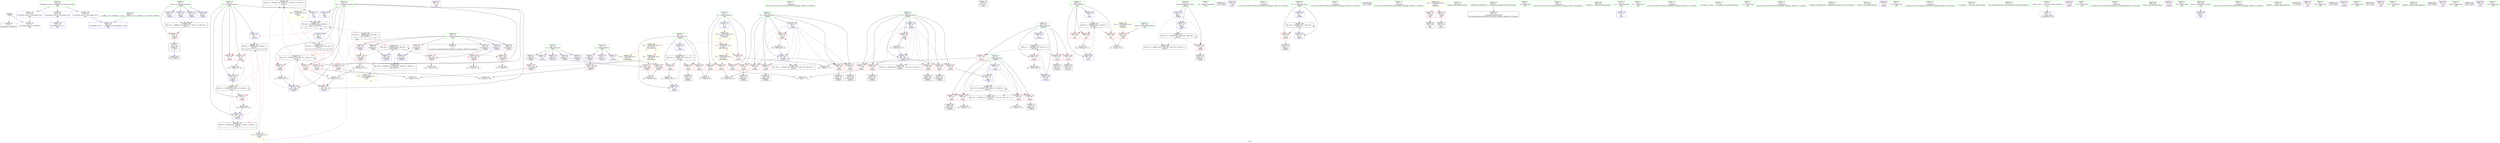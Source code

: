 digraph "SVFG" {
	label="SVFG";

	Node0x5625616c4520 [shape=record,color=grey,label="{NodeID: 0\nNullPtr}"];
	Node0x5625616c4520 -> Node0x5625616e9010[style=solid];
	Node0x5625616c4520 -> Node0x5625616ef870[style=solid];
	Node0x56256171ae30 [shape=record,color=black,label="{NodeID: 346\n277 = PHI(75, )\n}"];
	Node0x562561701320 [shape=record,color=black,label="{NodeID: 263\nMR_10V_6 = PHI(MR_10V_2, MR_10V_2, MR_10V_5, MR_10V_1, )\npts\{25 \}\n|{<s0>8}}"];
	Node0x562561701320:s0 -> Node0x56256170b630[style=dashed,color=blue];
	Node0x5625616f0810 [shape=record,color=blue,label="{NodeID: 180\n24\<--223\nsum\<--add54\n_Z4findv\n}"];
	Node0x5625616f0810 -> Node0x562561701320[style=dashed];
	Node0x5625616e8260 [shape=record,color=purple,label="{NodeID: 97\n307\<--41\n\<--.str.7\nmain\n}"];
	Node0x5625616e5900 [shape=record,color=green,label="{NodeID: 14\n47\<--1\n\<--dummyObj\nCan only get source location for instruction, argument, global var or function.}"];
	Node0x5625616e7e30 [shape=record,color=red,label="{NodeID: 111\n132\<--24\n\<--sum\n_Z4findv\n}"];
	Node0x5625616e7e30 -> Node0x5625616f57a0[style=solid];
	Node0x5625616e6700 [shape=record,color=green,label="{NodeID: 28\n19\<--21\nc\<--c_field_insensitive\nGlob }"];
	Node0x5625616e6700 -> Node0x5625616e91e0[style=solid];
	Node0x5625616e6700 -> Node0x5625616ea760[style=solid];
	Node0x5625616e6700 -> Node0x5625616ea830[style=solid];
	Node0x5625616e6700 -> Node0x5625616ea900[style=solid];
	Node0x5625616e6700 -> Node0x5625616ea9d0[style=solid];
	Node0x5625616e6700 -> Node0x5625616eaaa0[style=solid];
	Node0x5625616e6700 -> Node0x5625616eab70[style=solid];
	Node0x5625616eda70 [shape=record,color=red,label="{NodeID: 125\n139\<--84\n\<--i4\n_Z4findv\n}"];
	Node0x5625616eda70 -> Node0x5625616e9650[style=solid];
	Node0x5625616e7410 [shape=record,color=green,label="{NodeID: 42\n86\<--87\nj\<--j_field_insensitive\n_Z4findv\n}"];
	Node0x5625616e7410 -> Node0x5625616eddb0[style=solid];
	Node0x5625616e7410 -> Node0x5625616ede80[style=solid];
	Node0x5625616e7410 -> Node0x5625616edf50[style=solid];
	Node0x5625616e7410 -> Node0x5625616ee020[style=solid];
	Node0x5625616e7410 -> Node0x5625616f0400[style=solid];
	Node0x5625616e7410 -> Node0x5625616f05a0[style=solid];
	Node0x5625616ee5d0 [shape=record,color=red,label="{NodeID: 139\n102\<--101\n\<--arrayidx\n_Z4findv\n}"];
	Node0x5625616ee5d0 -> Node0x5625616f5320[style=solid];
	Node0x5625616e9110 [shape=record,color=black,label="{NodeID: 56\n291\<--9\nmain_ret\<--\nmain\n}"];
	Node0x5625616f4a20 [shape=record,color=grey,label="{NodeID: 236\n267 = Binary(266, 93, )\n}"];
	Node0x5625616f4a20 -> Node0x5625616f0c20[style=solid];
	Node0x5625616ef130 [shape=record,color=red,label="{NodeID: 153\n317\<--296\n\<--i\nmain\n}"];
	Node0x5625616e9cd0 [shape=record,color=black,label="{NodeID: 70\n226\<--225\nidxprom55\<--\n_Z4findv\n}"];
	Node0x5625616efd80 [shape=record,color=blue,label="{NodeID: 167\n82\<--91\nflag\<--\n_Z4findv\n}"];
	Node0x5625616efd80 -> Node0x5625616ed800[style=dashed];
	Node0x5625616efd80 -> Node0x5625616f0190[style=dashed];
	Node0x5625616efd80 -> Node0x562561701d20[style=dashed];
	Node0x5625616efd80 -> Node0x562561705820[style=dashed];
	Node0x5625616ea830 [shape=record,color=purple,label="{NodeID: 84\n141\<--19\narrayidx12\<--c\n_Z4findv\n}"];
	Node0x5625616ea830 -> Node0x5625616ee770[style=solid];
	Node0x5625616d50d0 [shape=record,color=green,label="{NodeID: 1\n7\<--1\n__dso_handle\<--dummyObj\nGlob }"];
	Node0x56256171af90 [shape=record,color=black,label="{NodeID: 347\n310 = PHI()\n}"];
	Node0x562561701820 [shape=record,color=black,label="{NodeID: 264\nMR_12V_5 = PHI(MR_12V_4, MR_12V_2, MR_12V_3, MR_12V_6, )\npts\{77 \}\n}"];
	Node0x562561701820 -> Node0x5625616ed3f0[style=dashed];
	Node0x5625616f08e0 [shape=record,color=blue,label="{NodeID: 181\n227\<--93\narrayidx56\<--\n_Z4findv\n}"];
	Node0x5625616f08e0 -> Node0x562561703930[style=dashed];
	Node0x5625616e8330 [shape=record,color=purple,label="{NodeID: 98\n318\<--44\n\<--.str.8\nmain\n}"];
	Node0x5625616e5a00 [shape=record,color=green,label="{NodeID: 15\n91\<--1\n\<--dummyObj\nCan only get source location for instruction, argument, global var or function.}"];
	Node0x562561706220 [shape=record,color=black,label="{NodeID: 278\nMR_14V_3 = PHI(MR_14V_5, MR_14V_2, )\npts\{79 \}\n}"];
	Node0x562561706220 -> Node0x5625616ed4c0[style=dashed];
	Node0x562561706220 -> Node0x5625616efb10[style=dashed];
	Node0x562561706220 -> Node0x562561706220[style=dashed];
	Node0x5625616e7f00 [shape=record,color=red,label="{NodeID: 112\n153\<--24\n\<--sum\n_Z4findv\n}"];
	Node0x5625616e7f00 -> Node0x5625616f42a0[style=solid];
	Node0x5625616e6800 [shape=record,color=green,label="{NodeID: 29\n22\<--23\ntt\<--tt_field_insensitive\nGlob }"];
	Node0x5625616e6800 -> Node0x5625616e7bc0[style=solid];
	Node0x5625616e6800 -> Node0x5625616e7c90[style=solid];
	Node0x5625616e6800 -> Node0x5625616e7d60[style=solid];
	Node0x5625616e6800 -> Node0x5625616ef470[style=solid];
	Node0x5625616e6800 -> Node0x5625616eff20[style=solid];
	Node0x5625616e6800 -> Node0x5625616f0740[style=solid];
	Node0x5625616e6800 -> Node0x5625616f0dc0[style=solid];
	Node0x5625616edb40 [shape=record,color=red,label="{NodeID: 126\n148\<--84\n\<--i4\n_Z4findv\n}"];
	Node0x5625616edb40 -> Node0x5625616e9720[style=solid];
	Node0x5625616e74e0 [shape=record,color=green,label="{NodeID: 43\n88\<--89\ni27\<--i27_field_insensitive\n_Z4findv\n}"];
	Node0x5625616e74e0 -> Node0x5625616ee0f0[style=solid];
	Node0x5625616e74e0 -> Node0x5625616ee1c0[style=solid];
	Node0x5625616e74e0 -> Node0x5625616ee290[style=solid];
	Node0x5625616e74e0 -> Node0x5625616ee360[style=solid];
	Node0x5625616e74e0 -> Node0x5625616ee430[style=solid];
	Node0x5625616e74e0 -> Node0x5625616ee500[style=solid];
	Node0x5625616e74e0 -> Node0x5625616f04d0[style=solid];
	Node0x5625616e74e0 -> Node0x5625616f0670[style=solid];
	Node0x5625616ee6a0 [shape=record,color=red,label="{NodeID: 140\n136\<--135\n\<--arrayidx9\n_Z4findv\n}"];
	Node0x5625616ee6a0 -> Node0x5625616f57a0[style=solid];
	Node0x5625616e91e0 [shape=record,color=black,label="{NodeID: 57\n20\<--19\n\<--c\nCan only get source location for instruction, argument, global var or function.}"];
	Node0x5625616f4ba0 [shape=record,color=grey,label="{NodeID: 237\n315 = cmp(313, 314, )\n}"];
	Node0x5625616ef200 [shape=record,color=red,label="{NodeID: 154\n322\<--296\n\<--i\nmain\n}"];
	Node0x5625616ef200 -> Node0x5625616f3e20[style=solid];
	Node0x5625616e9da0 [shape=record,color=black,label="{NodeID: 71\n75\<--235\n_Z4findv_ret\<--\n_Z4findv\n|{<s0>8}}"];
	Node0x5625616e9da0:s0 -> Node0x56256171ae30[style=solid,color=blue];
	Node0x5625616efe50 [shape=record,color=blue,label="{NodeID: 168\n84\<--93\ni4\<--\n_Z4findv\n}"];
	Node0x5625616efe50 -> Node0x5625616ed8d0[style=dashed];
	Node0x5625616efe50 -> Node0x5625616ed9a0[style=dashed];
	Node0x5625616efe50 -> Node0x5625616eda70[style=dashed];
	Node0x5625616efe50 -> Node0x5625616edb40[style=dashed];
	Node0x5625616efe50 -> Node0x5625616edc10[style=dashed];
	Node0x5625616efe50 -> Node0x5625616edce0[style=dashed];
	Node0x5625616efe50 -> Node0x5625616f0260[style=dashed];
	Node0x5625616efe50 -> Node0x562561702220[style=dashed];
	Node0x5625616ea900 [shape=record,color=purple,label="{NodeID: 85\n150\<--19\narrayidx17\<--c\n_Z4findv\n}"];
	Node0x5625616ea900 -> Node0x5625616ee840[style=solid];
	Node0x5625616e4a50 [shape=record,color=green,label="{NodeID: 2\n9\<--1\n\<--dummyObj\nCan only get source location for instruction, argument, global var or function.}"];
	Node0x56256171b060 [shape=record,color=black,label="{NodeID: 348\n319 = PHI()\n}"];
	Node0x562561701d20 [shape=record,color=black,label="{NodeID: 265\nMR_18V_6 = PHI(MR_18V_3, MR_18V_3, MR_18V_3, MR_18V_1, )\npts\{83 \}\n}"];
	Node0x5625616f09b0 [shape=record,color=blue,label="{NodeID: 182\n76\<--171\nretval\<--\n_Z4findv\n}"];
	Node0x5625616f09b0 -> Node0x562561701820[style=dashed];
	Node0x5625616e8400 [shape=record,color=purple,label="{NodeID: 99\n335\<--46\nllvm.global_ctors_0\<--llvm.global_ctors\nGlob }"];
	Node0x5625616e8400 -> Node0x5625616ef670[style=solid];
	Node0x5625616e5b00 [shape=record,color=green,label="{NodeID: 16\n93\<--1\n\<--dummyObj\nCan only get source location for instruction, argument, global var or function.}"];
	Node0x562561706720 [shape=record,color=black,label="{NodeID: 279\nMR_16V_3 = PHI(MR_16V_4, MR_16V_2, )\npts\{81 \}\n}"];
	Node0x562561706720 -> Node0x5625616ed590[style=dashed];
	Node0x562561706720 -> Node0x5625616ed660[style=dashed];
	Node0x562561706720 -> Node0x5625616ed730[style=dashed];
	Node0x562561706720 -> Node0x5625616efbe0[style=dashed];
	Node0x5625616e7fd0 [shape=record,color=red,label="{NodeID: 113\n181\<--24\n\<--sum\n_Z4findv\n}"];
	Node0x5625616e7fd0 -> Node0x5625616f5920[style=solid];
	Node0x5625616e6900 [shape=record,color=green,label="{NodeID: 30\n24\<--25\nsum\<--sum_field_insensitive\nGlob }"];
	Node0x5625616e6900 -> Node0x5625616e7e30[style=solid];
	Node0x5625616e6900 -> Node0x5625616e7f00[style=solid];
	Node0x5625616e6900 -> Node0x5625616e7fd0[style=solid];
	Node0x5625616e6900 -> Node0x5625616e80a0[style=solid];
	Node0x5625616e6900 -> Node0x5625616ef570[style=solid];
	Node0x5625616e6900 -> Node0x5625616efff0[style=solid];
	Node0x5625616e6900 -> Node0x5625616f0810[style=solid];
	Node0x5625616e6900 -> Node0x5625616f0cf0[style=solid];
	Node0x5625617081c0 [shape=record,color=yellow,style=double,label="{NodeID: 293\n36V_1 = ENCHI(MR_36V_0)\npts\{1 \}\nFun[main]}"];
	Node0x5625617081c0 -> Node0x5625616ed250[style=dashed];
	Node0x5625617081c0 -> Node0x5625616ed320[style=dashed];
	Node0x5625616edc10 [shape=record,color=red,label="{NodeID: 127\n156\<--84\n\<--i4\n_Z4findv\n}"];
	Node0x5625616edc10 -> Node0x5625616e97f0[style=solid];
	Node0x5625616e75b0 [shape=record,color=green,label="{NodeID: 44\n120\<--121\nprintf\<--printf_field_insensitive\n}"];
	Node0x5625616ee770 [shape=record,color=red,label="{NodeID: 141\n142\<--141\n\<--arrayidx12\n_Z4findv\n}"];
	Node0x5625616ee770 -> Node0x5625616f5620[style=solid];
	Node0x5625616e92e0 [shape=record,color=black,label="{NodeID: 58\n59\<--60\n\<--_ZNSt8ios_base4InitD1Ev\nCan only get source location for instruction, argument, global var or function.}"];
	Node0x5625616f4d20 [shape=record,color=grey,label="{NodeID: 238\n217 = cmp(216, 174, )\n}"];
	Node0x5625616ef2d0 [shape=record,color=blue,label="{NodeID: 155\n8\<--9\nn\<--\nGlob }"];
	Node0x5625616ef2d0 -> Node0x562561708570[style=dashed];
	Node0x5625616e9e70 [shape=record,color=black,label="{NodeID: 72\n256\<--255\nidx.ext\<--\n_Z5solvev\n}"];
	Node0x5625616eff20 [shape=record,color=blue,label="{NodeID: 169\n22\<--146\ntt\<--inc15\n_Z4findv\n}"];
	Node0x5625616eff20 -> Node0x562561704e20[style=dashed];
	Node0x5625616ea9d0 [shape=record,color=purple,label="{NodeID: 86\n158\<--19\narrayidx19\<--c\n_Z4findv\n}"];
	Node0x5625616ea9d0 -> Node0x5625616f00c0[style=solid];
	Node0x5625616e4ae0 [shape=record,color=green,label="{NodeID: 3\n26\<--1\n.str\<--dummyObj\nGlob }"];
	Node0x562561702220 [shape=record,color=black,label="{NodeID: 266\nMR_20V_5 = PHI(MR_20V_3, MR_20V_3, MR_20V_3, MR_20V_1, )\npts\{85 \}\n}"];
	Node0x5625616f0a80 [shape=record,color=blue,label="{NodeID: 183\n76\<--123\nretval\<--\n_Z4findv\n}"];
	Node0x5625616f0a80 -> Node0x562561701820[style=dashed];
	Node0x5625616e8500 [shape=record,color=purple,label="{NodeID: 100\n336\<--46\nllvm.global_ctors_1\<--llvm.global_ctors\nGlob }"];
	Node0x5625616e8500 -> Node0x5625616ef770[style=solid];
	Node0x5625616e5c00 [shape=record,color=green,label="{NodeID: 17\n104\<--1\n\<--dummyObj\nCan only get source location for instruction, argument, global var or function.}"];
	Node0x562561706c20 [shape=record,color=yellow,style=double,label="{NodeID: 280\n2V_1 = ENCHI(MR_2V_0)\npts\{10 \}\nFun[_Z4findv]}"];
	Node0x562561706c20 -> Node0x5625616e88a0[style=dashed];
	Node0x562561706c20 -> Node0x5625616e7950[style=dashed];
	Node0x562561706c20 -> Node0x5625616e7a20[style=dashed];
	Node0x5625616e80a0 [shape=record,color=red,label="{NodeID: 114\n222\<--24\n\<--sum\n_Z4findv\n}"];
	Node0x5625616e80a0 -> Node0x5625616f48a0[style=solid];
	Node0x5625616e6a00 [shape=record,color=green,label="{NodeID: 31\n46\<--50\nllvm.global_ctors\<--llvm.global_ctors_field_insensitive\nGlob }"];
	Node0x5625616e6a00 -> Node0x5625616e8400[style=solid];
	Node0x5625616e6a00 -> Node0x5625616e8500[style=solid];
	Node0x5625616e6a00 -> Node0x5625616e8600[style=solid];
	Node0x5625616edce0 [shape=record,color=red,label="{NodeID: 128\n163\<--84\n\<--i4\n_Z4findv\n}"];
	Node0x5625616edce0 -> Node0x5625616f45a0[style=solid];
	Node0x5625616e76b0 [shape=record,color=green,label="{NodeID: 45\n240\<--241\n_Z5solvev\<--_Z5solvev_field_insensitive\n}"];
	Node0x5625616ee840 [shape=record,color=red,label="{NodeID: 142\n151\<--150\n\<--arrayidx17\n_Z4findv\n}"];
	Node0x5625616ee840 -> Node0x5625616f3fa0[style=solid];
	Node0x5625616e93e0 [shape=record,color=black,label="{NodeID: 59\n100\<--99\nidxprom\<--\n_Z4findv\n}"];
	Node0x5625616f4ea0 [shape=record,color=grey,label="{NodeID: 239\n205 = cmp(200, 204, )\n}"];
	Node0x5625616ef3a0 [shape=record,color=blue,label="{NodeID: 156\n11\<--9\nm\<--\nGlob }"];
	Node0x5625616e9f40 [shape=record,color=black,label="{NodeID: 73\n260\<--259\nidx.ext1\<--\n_Z5solvev\n}"];
	Node0x5625616efff0 [shape=record,color=blue,label="{NodeID: 170\n24\<--154\nsum\<--add\n_Z4findv\n}"];
	Node0x5625616efff0 -> Node0x562561705320[style=dashed];
	Node0x5625616eaaa0 [shape=record,color=purple,label="{NodeID: 87\n190\<--19\narrayidx36\<--c\n_Z4findv\n}"];
	Node0x5625616eaaa0 -> Node0x5625616ee9e0[style=solid];
	Node0x5625616e4b70 [shape=record,color=green,label="{NodeID: 4\n28\<--1\n.str.1\<--dummyObj\nGlob }"];
	Node0x562561702720 [shape=record,color=black,label="{NodeID: 267\nMR_22V_7 = PHI(MR_22V_3, MR_22V_1, MR_22V_3, MR_22V_1, )\npts\{87 \}\n}"];
	Node0x5625616f0b50 [shape=record,color=blue,label="{NodeID: 184\n243\<--93\ni\<--\n_Z5solvev\n}"];
	Node0x5625616f0b50 -> Node0x562561704920[style=dashed];
	Node0x5625616e8600 [shape=record,color=purple,label="{NodeID: 101\n337\<--46\nllvm.global_ctors_2\<--llvm.global_ctors\nGlob }"];
	Node0x5625616e8600 -> Node0x5625616ef870[style=solid];
	Node0x5625616e5d00 [shape=record,color=green,label="{NodeID: 18\n107\<--1\n\<--dummyObj\nCan only get source location for instruction, argument, global var or function.}"];
	Node0x562561707740 [shape=record,color=yellow,style=double,label="{NodeID: 281\n4V_1 = ENCHI(MR_4V_0)\npts\{15 \}\nFun[_Z4findv]}"];
	Node0x562561707740 -> Node0x5625616ee910[style=dashed];
	Node0x5625616ed250 [shape=record,color=red,label="{NodeID: 115\n299\<--38\n\<--stdin\nmain\n}"];
	Node0x5625616ed250 -> Node0x5625616ea010[style=solid];
	Node0x5625616e6b00 [shape=record,color=green,label="{NodeID: 32\n51\<--52\n__cxx_global_var_init\<--__cxx_global_var_init_field_insensitive\n}"];
	Node0x5625617083b0 [shape=record,color=yellow,style=double,label="{NodeID: 295\n40V_1 = ENCHI(MR_40V_0)\npts\{295 \}\nFun[main]}"];
	Node0x5625617083b0 -> Node0x5625616eef90[style=dashed];
	Node0x5625616eddb0 [shape=record,color=red,label="{NodeID: 129\n194\<--86\n\<--j\n_Z4findv\n}"];
	Node0x5625616eddb0 -> Node0x5625616f5c20[style=solid];
	Node0x5625616e77b0 [shape=record,color=green,label="{NodeID: 46\n243\<--244\ni\<--i_field_insensitive\n_Z5solvev\n}"];
	Node0x5625616e77b0 -> Node0x5625616eec50[style=solid];
	Node0x5625616e77b0 -> Node0x5625616eed20[style=solid];
	Node0x5625616e77b0 -> Node0x5625616eedf0[style=solid];
	Node0x5625616e77b0 -> Node0x5625616eeec0[style=solid];
	Node0x5625616e77b0 -> Node0x5625616f0b50[style=solid];
	Node0x5625616e77b0 -> Node0x5625616f0c20[style=solid];
	Node0x5625616ee910 [shape=record,color=red,label="{NodeID: 143\n185\<--184\n\<--arrayidx32\n_Z4findv\n}"];
	Node0x5625616ee910 -> Node0x5625616f5920[style=solid];
	Node0x5625616e94b0 [shape=record,color=black,label="{NodeID: 60\n115\<--114\ntobool\<--\n_Z4findv\n}"];
	Node0x5625616f5020 [shape=record,color=grey,label="{NodeID: 240\n179 = cmp(177, 178, )\n}"];
	Node0x5625616ef470 [shape=record,color=blue,label="{NodeID: 157\n22\<--9\ntt\<--\nGlob }"];
	Node0x5625616ef470 -> Node0x5625616feff0[style=dashed];
	Node0x5625616ea010 [shape=record,color=black,label="{NodeID: 74\n302\<--299\ncall\<--\nmain\n}"];
	Node0x56256170b4d0 [shape=record,color=yellow,style=double,label="{NodeID: 337\n8V_4 = CSCHI(MR_8V_3)\npts\{23 \}\nCS[]|{|<s1>13}}"];
	Node0x56256170b4d0 -> Node0x562561700920[style=dashed];
	Node0x56256170b4d0:s1 -> Node0x5625616feff0[style=dashed,color=blue];
	Node0x5625616fe5f0 [shape=record,color=black,label="{NodeID: 254\nMR_26V_2 = PHI(MR_26V_4, MR_26V_1, )\npts\{210000 \}\n}"];
	Node0x5625616fe5f0 -> Node0x5625616ee770[style=dashed];
	Node0x5625616fe5f0 -> Node0x5625616ee840[style=dashed];
	Node0x5625616fe5f0 -> Node0x5625616ee9e0[style=dashed];
	Node0x5625616fe5f0 -> Node0x5625616f00c0[style=dashed];
	Node0x5625616fe5f0 -> Node0x5625616f08e0[style=dashed];
	Node0x5625616fe5f0 -> Node0x5625616fe5f0[style=dashed];
	Node0x5625616fe5f0 -> Node0x562561703930[style=dashed];
	Node0x5625616f00c0 [shape=record,color=blue,label="{NodeID: 171\n158\<--104\narrayidx19\<--\n_Z4findv\n}"];
	Node0x5625616f00c0 -> Node0x5625616fe5f0[style=dashed];
	Node0x5625616eab70 [shape=record,color=purple,label="{NodeID: 88\n227\<--19\narrayidx56\<--c\n_Z4findv\n}"];
	Node0x5625616eab70 -> Node0x5625616f08e0[style=solid];
	Node0x5625616e53c0 [shape=record,color=green,label="{NodeID: 5\n30\<--1\n.str.2\<--dummyObj\nGlob }"];
	Node0x562561702c20 [shape=record,color=black,label="{NodeID: 268\nMR_24V_5 = PHI(MR_24V_3, MR_24V_1, MR_24V_3, MR_24V_1, )\npts\{89 \}\n}"];
	Node0x5625616f0c20 [shape=record,color=blue,label="{NodeID: 185\n243\<--267\ni\<--inc\n_Z5solvev\n}"];
	Node0x5625616f0c20 -> Node0x562561704920[style=dashed];
	Node0x5625616e8700 [shape=record,color=purple,label="{NodeID: 102\n258\<--13\nadd.ptr\<--a\n_Z5solvev\n}"];
	Node0x5625616e5e00 [shape=record,color=green,label="{NodeID: 19\n123\<--1\n\<--dummyObj\nCan only get source location for instruction, argument, global var or function.}"];
	Node0x562561707820 [shape=record,color=yellow,style=double,label="{NodeID: 282\n6V_1 = ENCHI(MR_6V_0)\npts\{18 \}\nFun[_Z4findv]}"];
	Node0x562561707820 -> Node0x5625616ee6a0[style=dashed];
	Node0x562561707820 -> Node0x5625616eeab0[style=dashed];
	Node0x562561707820 -> Node0x5625616eeb80[style=dashed];
	Node0x5625616ed320 [shape=record,color=red,label="{NodeID: 116\n305\<--43\n\<--stdout\nmain\n}"];
	Node0x5625616ed320 -> Node0x5625616ea0e0[style=solid];
	Node0x5625616e6c00 [shape=record,color=green,label="{NodeID: 33\n55\<--56\n_ZNSt8ios_base4InitC1Ev\<--_ZNSt8ios_base4InitC1Ev_field_insensitive\n}"];
	Node0x5625616ede80 [shape=record,color=red,label="{NodeID: 130\n197\<--86\n\<--j\n_Z4findv\n}"];
	Node0x5625616ede80 -> Node0x5625616e9b30[style=solid];
	Node0x5625616e7880 [shape=record,color=green,label="{NodeID: 47\n247\<--248\nscanf\<--scanf_field_insensitive\n}"];
	Node0x5625616f3ca0 [shape=record,color=grey,label="{NodeID: 227\n213 = Binary(212, 93, )\n}"];
	Node0x5625616f3ca0 -> Node0x5625616f0670[style=solid];
	Node0x5625616ee9e0 [shape=record,color=red,label="{NodeID: 144\n191\<--190\n\<--arrayidx36\n_Z4findv\n}"];
	Node0x5625616ee9e0 -> Node0x5625616f5da0[style=solid];
	Node0x5625616e9580 [shape=record,color=black,label="{NodeID: 61\n134\<--133\nidxprom8\<--\n_Z4findv\n}"];
	Node0x5625616f51a0 [shape=record,color=grey,label="{NodeID: 241\n97 = cmp(95, 96, )\n}"];
	Node0x5625616ef570 [shape=record,color=blue,label="{NodeID: 158\n24\<--9\nsum\<--\nGlob }"];
	Node0x5625616ef570 -> Node0x5625616feff0[style=dashed];
	Node0x5625616ea0e0 [shape=record,color=black,label="{NodeID: 75\n308\<--305\ncall1\<--\nmain\n}"];
	Node0x56256170b630 [shape=record,color=yellow,style=double,label="{NodeID: 338\n10V_4 = CSCHI(MR_10V_3)\npts\{25 \}\nCS[]|{|<s1>13}}"];
	Node0x56256170b630 -> Node0x5625616fff20[style=dashed];
	Node0x56256170b630:s1 -> Node0x5625616feff0[style=dashed,color=blue];
	Node0x5625616feaf0 [shape=record,color=black,label="{NodeID: 255\nMR_42V_3 = PHI(MR_42V_4, MR_42V_2, )\npts\{297 \}\n}"];
	Node0x5625616feaf0 -> Node0x5625616ef060[style=dashed];
	Node0x5625616feaf0 -> Node0x5625616ef130[style=dashed];
	Node0x5625616feaf0 -> Node0x5625616ef200[style=dashed];
	Node0x5625616feaf0 -> Node0x5625616f1030[style=dashed];
	Node0x5625616f0190 [shape=record,color=blue,label="{NodeID: 172\n82\<--107\nflag\<--\n_Z4findv\n}"];
	Node0x5625616f0190 -> Node0x562561705820[style=dashed];
	Node0x5625616eac40 [shape=record,color=purple,label="{NodeID: 89\n118\<--26\n\<--.str\n_Z4findv\n}"];
	Node0x5625616e5450 [shape=record,color=green,label="{NodeID: 6\n32\<--1\n.str.3\<--dummyObj\nGlob }"];
	Node0x562561703930 [shape=record,color=black,label="{NodeID: 269\nMR_26V_6 = PHI(MR_26V_2, MR_26V_2, MR_26V_5, MR_26V_1, )\npts\{210000 \}\n|{<s0>8}}"];
	Node0x562561703930:s0 -> Node0x56256170b710[style=dashed,color=blue];
	Node0x5625616f0cf0 [shape=record,color=blue,label="{NodeID: 186\n24\<--9\nsum\<--\n_Z5solvev\n}"];
	Node0x5625616f0cf0 -> Node0x5625616fff20[style=dashed];
	Node0x5625616e87d0 [shape=record,color=purple,label="{NodeID: 103\n262\<--16\nadd.ptr2\<--b\n_Z5solvev\n}"];
	Node0x5625616e5f00 [shape=record,color=green,label="{NodeID: 20\n171\<--1\n\<--dummyObj\nCan only get source location for instruction, argument, global var or function.}"];
	Node0x5625616ed3f0 [shape=record,color=red,label="{NodeID: 117\n235\<--76\n\<--retval\n_Z4findv\n}"];
	Node0x5625616ed3f0 -> Node0x5625616e9da0[style=solid];
	Node0x5625616e6d00 [shape=record,color=green,label="{NodeID: 34\n61\<--62\n__cxa_atexit\<--__cxa_atexit_field_insensitive\n}"];
	Node0x562561708570 [shape=record,color=yellow,style=double,label="{NodeID: 297\n44V_1 = ENCHI(MR_44V_0)\npts\{10 15 18 \}\nFun[main]|{<s0>13|<s1>13}}"];
	Node0x562561708570:s0 -> Node0x562561708760[style=dashed,color=red];
	Node0x562561708570:s1 -> Node0x562561708bf0[style=dashed,color=red];
	Node0x5625616edf50 [shape=record,color=red,label="{NodeID: 131\n216\<--86\n\<--j\n_Z4findv\n}"];
	Node0x5625616edf50 -> Node0x5625616f4d20[style=solid];
	Node0x5625616e89a0 [shape=record,color=green,label="{NodeID: 48\n274\<--275\nllvm.memset.p0i8.i64\<--llvm.memset.p0i8.i64_field_insensitive\n}"];
	Node0x5625616f3e20 [shape=record,color=grey,label="{NodeID: 228\n323 = Binary(322, 93, )\n}"];
	Node0x5625616f3e20 -> Node0x5625616f1030[style=solid];
	Node0x5625616eeab0 [shape=record,color=red,label="{NodeID: 145\n200\<--199\n\<--arrayidx41\n_Z4findv\n}"];
	Node0x5625616eeab0 -> Node0x5625616f4ea0[style=solid];
	Node0x5625616e9650 [shape=record,color=black,label="{NodeID: 62\n140\<--139\nidxprom11\<--\n_Z4findv\n}"];
	Node0x5625616f5320 [shape=record,color=grey,label="{NodeID: 242\n103 = cmp(102, 104, )\n}"];
	Node0x5625616ef670 [shape=record,color=blue,label="{NodeID: 159\n335\<--47\nllvm.global_ctors_0\<--\nGlob }"];
	Node0x5625616ea1b0 [shape=record,color=purple,label="{NodeID: 76\n57\<--4\n\<--_ZStL8__ioinit\n__cxx_global_var_init\n}"];
	Node0x56256170b710 [shape=record,color=yellow,style=double,label="{NodeID: 339\n26V_3 = CSCHI(MR_26V_2)\npts\{210000 \}\nCS[]|{|<s1>13}}"];
	Node0x56256170b710 -> Node0x562561700420[style=dashed];
	Node0x56256170b710:s1 -> Node0x5625616feff0[style=dashed,color=blue];
	Node0x5625616feff0 [shape=record,color=black,label="{NodeID: 256\nMR_46V_2 = PHI(MR_46V_3, MR_46V_1, )\npts\{23 25 210000 \}\n|{<s0>13|<s1>13|<s2>13}}"];
	Node0x5625616feff0:s0 -> Node0x5625616f0cf0[style=dashed,color=red];
	Node0x5625616feff0:s1 -> Node0x5625616f0dc0[style=dashed,color=red];
	Node0x5625616feff0:s2 -> Node0x562561700420[style=dashed,color=red];
	Node0x5625616f0260 [shape=record,color=blue,label="{NodeID: 173\n84\<--164\ni4\<--inc22\n_Z4findv\n}"];
	Node0x5625616f0260 -> Node0x5625616ed8d0[style=dashed];
	Node0x5625616f0260 -> Node0x5625616ed9a0[style=dashed];
	Node0x5625616f0260 -> Node0x5625616eda70[style=dashed];
	Node0x5625616f0260 -> Node0x5625616edb40[style=dashed];
	Node0x5625616f0260 -> Node0x5625616edc10[style=dashed];
	Node0x5625616f0260 -> Node0x5625616edce0[style=dashed];
	Node0x5625616f0260 -> Node0x5625616f0260[style=dashed];
	Node0x5625616f0260 -> Node0x562561702220[style=dashed];
	Node0x5625616ead10 [shape=record,color=purple,label="{NodeID: 90\n231\<--28\n\<--.str.1\n_Z4findv\n}"];
	Node0x5625616e54e0 [shape=record,color=green,label="{NodeID: 7\n34\<--1\n.str.4\<--dummyObj\nGlob }"];
	Node0x5625616f0dc0 [shape=record,color=blue,label="{NodeID: 187\n22\<--9\ntt\<--\n_Z5solvev\n}"];
	Node0x5625616f0dc0 -> Node0x562561700920[style=dashed];
	Node0x5625616e88a0 [shape=record,color=red,label="{NodeID: 104\n96\<--8\n\<--n\n_Z4findv\n}"];
	Node0x5625616e88a0 -> Node0x5625616f51a0[style=solid];
	Node0x5625616e6000 [shape=record,color=green,label="{NodeID: 21\n174\<--1\n\<--dummyObj\nCan only get source location for instruction, argument, global var or function.}"];
	Node0x5625616ed4c0 [shape=record,color=red,label="{NodeID: 118\n114\<--78\n\<--ret\n_Z4findv\n}"];
	Node0x5625616ed4c0 -> Node0x5625616e94b0[style=solid];
	Node0x5625616e6e00 [shape=record,color=green,label="{NodeID: 35\n60\<--66\n_ZNSt8ios_base4InitD1Ev\<--_ZNSt8ios_base4InitD1Ev_field_insensitive\n}"];
	Node0x5625616e6e00 -> Node0x5625616e92e0[style=solid];
	Node0x5625616ee020 [shape=record,color=red,label="{NodeID: 132\n225\<--86\n\<--j\n_Z4findv\n}"];
	Node0x5625616ee020 -> Node0x5625616e9cd0[style=solid];
	Node0x5625616e8aa0 [shape=record,color=green,label="{NodeID: 49\n289\<--290\nmain\<--main_field_insensitive\n}"];
	Node0x5625616f3fa0 [shape=record,color=grey,label="{NodeID: 229\n152 = Binary(104, 151, )\n}"];
	Node0x5625616f3fa0 -> Node0x5625616f42a0[style=solid];
	Node0x5625616eeb80 [shape=record,color=red,label="{NodeID: 146\n204\<--203\n\<--arrayidx43\n_Z4findv\n}"];
	Node0x5625616eeb80 -> Node0x5625616f4ea0[style=solid];
	Node0x5625616e9720 [shape=record,color=black,label="{NodeID: 63\n149\<--148\nidxprom16\<--\n_Z4findv\n}"];
	Node0x5625616f54a0 [shape=record,color=grey,label="{NodeID: 243\n130 = cmp(128, 129, )\n}"];
	Node0x5625616ef770 [shape=record,color=blue,label="{NodeID: 160\n336\<--48\nllvm.global_ctors_1\<--_GLOBAL__sub_I_williamljb_1_0.cpp\nGlob }"];
	Node0x5625616ea280 [shape=record,color=purple,label="{NodeID: 77\n184\<--13\narrayidx32\<--a\n_Z4findv\n}"];
	Node0x5625616ea280 -> Node0x5625616ee910[style=solid];
	Node0x5625616f0330 [shape=record,color=blue,label="{NodeID: 174\n76\<--171\nretval\<--\n_Z4findv\n}"];
	Node0x5625616f0330 -> Node0x562561701820[style=dashed];
	Node0x5625616eade0 [shape=record,color=purple,label="{NodeID: 91\n245\<--30\n\<--.str.2\n_Z5solvev\n}"];
	Node0x5625616e5570 [shape=record,color=green,label="{NodeID: 8\n36\<--1\n.str.5\<--dummyObj\nGlob }"];
	Node0x562561703f20 [shape=record,color=black,label="{NodeID: 271\nMR_22V_6 = PHI(MR_22V_5, MR_22V_3, MR_22V_3, )\npts\{87 \}\n}"];
	Node0x562561703f20 -> Node0x5625616eddb0[style=dashed];
	Node0x562561703f20 -> Node0x5625616ede80[style=dashed];
	Node0x562561703f20 -> Node0x5625616edf50[style=dashed];
	Node0x562561703f20 -> Node0x5625616ee020[style=dashed];
	Node0x562561703f20 -> Node0x5625616f05a0[style=dashed];
	Node0x562561703f20 -> Node0x562561702720[style=dashed];
	Node0x562561703f20 -> Node0x562561703f20[style=dashed];
	Node0x5625616f0e90 [shape=record,color=blue,label="{NodeID: 188\n292\<--9\nretval\<--\nmain\n}"];
	Node0x5625616e7950 [shape=record,color=red,label="{NodeID: 105\n129\<--8\n\<--n\n_Z4findv\n}"];
	Node0x5625616e7950 -> Node0x5625616f54a0[style=solid];
	Node0x5625616e6100 [shape=record,color=green,label="{NodeID: 22\n273\<--1\n\<--dummyObj\nCan only get source location for instruction, argument, global var or function.}"];
	Node0x5625616ed590 [shape=record,color=red,label="{NodeID: 119\n95\<--80\n\<--i\n_Z4findv\n}"];
	Node0x5625616ed590 -> Node0x5625616f51a0[style=solid];
	Node0x5625616e6f00 [shape=record,color=green,label="{NodeID: 36\n73\<--74\n_Z4findv\<--_Z4findv_field_insensitive\n}"];
	Node0x562561708760 [shape=record,color=yellow,style=double,label="{NodeID: 299\n2V_1 = ENCHI(MR_2V_0)\npts\{10 \}\nFun[_Z5solvev]|{|<s1>8}}"];
	Node0x562561708760 -> Node0x5625616e7af0[style=dashed];
	Node0x562561708760:s1 -> Node0x562561706c20[style=dashed,color=red];
	Node0x5625616ee0f0 [shape=record,color=red,label="{NodeID: 133\n177\<--88\n\<--i27\n_Z4findv\n}"];
	Node0x5625616ee0f0 -> Node0x5625616f5020[style=solid];
	Node0x5625616e8ba0 [shape=record,color=green,label="{NodeID: 50\n292\<--293\nretval\<--retval_field_insensitive\nmain\n}"];
	Node0x5625616e8ba0 -> Node0x5625616f0e90[style=solid];
	Node0x5625616f4120 [shape=record,color=grey,label="{NodeID: 230\n146 = Binary(145, 93, )\n}"];
	Node0x5625616f4120 -> Node0x5625616eff20[style=solid];
	Node0x5625616eec50 [shape=record,color=red,label="{NodeID: 147\n251\<--243\n\<--i\n_Z5solvev\n}"];
	Node0x5625616eec50 -> Node0x5625616f5aa0[style=solid];
	Node0x5625616e97f0 [shape=record,color=black,label="{NodeID: 64\n157\<--156\nidxprom18\<--\n_Z4findv\n}"];
	Node0x5625616f5620 [shape=record,color=grey,label="{NodeID: 244\n143 = cmp(142, 104, )\n}"];
	Node0x5625616ef870 [shape=record,color=blue, style = dotted,label="{NodeID: 161\n337\<--3\nllvm.global_ctors_2\<--dummyVal\nGlob }"];
	Node0x5625616ea350 [shape=record,color=purple,label="{NodeID: 78\n257\<--13\n\<--a\n_Z5solvev\n}"];
	Node0x56256171a930 [shape=record,color=black,label="{NodeID: 341\n58 = PHI()\n}"];
	Node0x5625616f0400 [shape=record,color=blue,label="{NodeID: 175\n86\<--174\nj\<--\n_Z4findv\n}"];
	Node0x5625616f0400 -> Node0x5625616eddb0[style=dashed];
	Node0x5625616f0400 -> Node0x5625616ede80[style=dashed];
	Node0x5625616f0400 -> Node0x5625616edf50[style=dashed];
	Node0x5625616f0400 -> Node0x5625616ee020[style=dashed];
	Node0x5625616f0400 -> Node0x5625616f05a0[style=dashed];
	Node0x5625616f0400 -> Node0x562561702720[style=dashed];
	Node0x5625616f0400 -> Node0x562561703f20[style=dashed];
	Node0x5625616eaeb0 [shape=record,color=purple,label="{NodeID: 92\n309\<--30\n\<--.str.2\nmain\n}"];
	Node0x5625616e5600 [shape=record,color=green,label="{NodeID: 9\n38\<--1\nstdin\<--dummyObj\nGlob }"];
	Node0x5625616f0f60 [shape=record,color=blue,label="{NodeID: 189\n296\<--93\ni\<--\nmain\n}"];
	Node0x5625616f0f60 -> Node0x5625616feaf0[style=dashed];
	Node0x5625616e7a20 [shape=record,color=red,label="{NodeID: 106\n178\<--8\n\<--n\n_Z4findv\n}"];
	Node0x5625616e7a20 -> Node0x5625616f5020[style=solid];
	Node0x5625616e6200 [shape=record,color=green,label="{NodeID: 23\n4\<--6\n_ZStL8__ioinit\<--_ZStL8__ioinit_field_insensitive\nGlob }"];
	Node0x5625616e6200 -> Node0x5625616ea1b0[style=solid];
	Node0x5625616ed660 [shape=record,color=red,label="{NodeID: 120\n99\<--80\n\<--i\n_Z4findv\n}"];
	Node0x5625616ed660 -> Node0x5625616e93e0[style=solid];
	Node0x5625616e7000 [shape=record,color=green,label="{NodeID: 37\n76\<--77\nretval\<--retval_field_insensitive\n_Z4findv\n}"];
	Node0x5625616e7000 -> Node0x5625616ed3f0[style=solid];
	Node0x5625616e7000 -> Node0x5625616efcb0[style=solid];
	Node0x5625616e7000 -> Node0x5625616f0330[style=solid];
	Node0x5625616e7000 -> Node0x5625616f09b0[style=solid];
	Node0x5625616e7000 -> Node0x5625616f0a80[style=solid];
	Node0x5625616ee1c0 [shape=record,color=red,label="{NodeID: 134\n182\<--88\n\<--i27\n_Z4findv\n}"];
	Node0x5625616ee1c0 -> Node0x5625616e9990[style=solid];
	Node0x5625616e8c70 [shape=record,color=green,label="{NodeID: 51\n294\<--295\ntimes\<--times_field_insensitive\nmain\n}"];
	Node0x5625616e8c70 -> Node0x5625616eef90[style=solid];
	Node0x5625616f42a0 [shape=record,color=grey,label="{NodeID: 231\n154 = Binary(153, 152, )\n}"];
	Node0x5625616f42a0 -> Node0x5625616efff0[style=solid];
	Node0x5625616eed20 [shape=record,color=red,label="{NodeID: 148\n255\<--243\n\<--i\n_Z5solvev\n}"];
	Node0x5625616eed20 -> Node0x5625616e9e70[style=solid];
	Node0x5625616e98c0 [shape=record,color=black,label="{NodeID: 65\n168\<--167\ntobool24\<--\n_Z4findv\n}"];
	Node0x5625616f57a0 [shape=record,color=grey,label="{NodeID: 245\n137 = cmp(132, 136, )\n}"];
	Node0x5625616ef970 [shape=record,color=blue,label="{NodeID: 162\n78\<--91\nret\<--\n_Z4findv\n}"];
	Node0x5625616ef970 -> Node0x562561706220[style=dashed];
	Node0x5625616ea420 [shape=record,color=purple,label="{NodeID: 79\n135\<--16\narrayidx9\<--b\n_Z4findv\n}"];
	Node0x5625616ea420 -> Node0x5625616ee6a0[style=solid];
	Node0x56256171aa30 [shape=record,color=black,label="{NodeID: 342\n119 = PHI()\n}"];
	Node0x5625616fff20 [shape=record,color=black,label="{NodeID: 259\nMR_10V_3 = PHI(MR_10V_4, MR_10V_2, )\npts\{25 \}\n|{<s0>8|<s1>8|<s2>8|<s3>8|<s4>8|<s5>8|<s6>8|<s7>8}}"];
	Node0x5625616fff20:s0 -> Node0x5625616e7e30[style=dashed,color=red];
	Node0x5625616fff20:s1 -> Node0x5625616e7f00[style=dashed,color=red];
	Node0x5625616fff20:s2 -> Node0x5625616e7fd0[style=dashed,color=red];
	Node0x5625616fff20:s3 -> Node0x5625616e80a0[style=dashed,color=red];
	Node0x5625616fff20:s4 -> Node0x5625616efff0[style=dashed,color=red];
	Node0x5625616fff20:s5 -> Node0x5625616f0810[style=dashed,color=red];
	Node0x5625616fff20:s6 -> Node0x562561701320[style=dashed,color=red];
	Node0x5625616fff20:s7 -> Node0x562561705320[style=dashed,color=red];
	Node0x5625616f04d0 [shape=record,color=blue,label="{NodeID: 176\n88\<--93\ni27\<--\n_Z4findv\n}"];
	Node0x5625616f04d0 -> Node0x5625616ee0f0[style=dashed];
	Node0x5625616f04d0 -> Node0x5625616ee1c0[style=dashed];
	Node0x5625616f04d0 -> Node0x5625616ee290[style=dashed];
	Node0x5625616f04d0 -> Node0x5625616ee360[style=dashed];
	Node0x5625616f04d0 -> Node0x5625616ee430[style=dashed];
	Node0x5625616f04d0 -> Node0x5625616ee500[style=dashed];
	Node0x5625616f04d0 -> Node0x5625616f0670[style=dashed];
	Node0x5625616f04d0 -> Node0x562561702c20[style=dashed];
	Node0x5625616eaf80 [shape=record,color=purple,label="{NodeID: 93\n263\<--32\n\<--.str.3\n_Z5solvev\n}"];
	Node0x5625616e5690 [shape=record,color=green,label="{NodeID: 10\n39\<--1\n.str.6\<--dummyObj\nGlob }"];
	Node0x562561704920 [shape=record,color=black,label="{NodeID: 273\nMR_31V_3 = PHI(MR_31V_4, MR_31V_2, )\npts\{244 \}\n}"];
	Node0x562561704920 -> Node0x5625616eec50[style=dashed];
	Node0x562561704920 -> Node0x5625616eed20[style=dashed];
	Node0x562561704920 -> Node0x5625616eedf0[style=dashed];
	Node0x562561704920 -> Node0x5625616eeec0[style=dashed];
	Node0x562561704920 -> Node0x5625616f0c20[style=dashed];
	Node0x5625616f1030 [shape=record,color=blue,label="{NodeID: 190\n296\<--323\ni\<--inc\nmain\n}"];
	Node0x5625616f1030 -> Node0x5625616feaf0[style=dashed];
	Node0x5625616e7af0 [shape=record,color=red,label="{NodeID: 107\n252\<--8\n\<--n\n_Z5solvev\n}"];
	Node0x5625616e7af0 -> Node0x5625616f5aa0[style=solid];
	Node0x5625616e6300 [shape=record,color=green,label="{NodeID: 24\n8\<--10\nn\<--n_field_insensitive\nGlob }"];
	Node0x5625616e6300 -> Node0x5625616e88a0[style=solid];
	Node0x5625616e6300 -> Node0x5625616e7950[style=solid];
	Node0x5625616e6300 -> Node0x5625616e7a20[style=solid];
	Node0x5625616e6300 -> Node0x5625616e7af0[style=solid];
	Node0x5625616e6300 -> Node0x5625616ef2d0[style=solid];
	Node0x5625616ed730 [shape=record,color=red,label="{NodeID: 121\n110\<--80\n\<--i\n_Z4findv\n}"];
	Node0x5625616ed730 -> Node0x5625616f4420[style=solid];
	Node0x5625616e70d0 [shape=record,color=green,label="{NodeID: 38\n78\<--79\nret\<--ret_field_insensitive\n_Z4findv\n}"];
	Node0x5625616e70d0 -> Node0x5625616ed4c0[style=solid];
	Node0x5625616e70d0 -> Node0x5625616ef970[style=solid];
	Node0x5625616e70d0 -> Node0x5625616efb10[style=solid];
	Node0x5625616ee290 [shape=record,color=red,label="{NodeID: 135\n188\<--88\n\<--i27\n_Z4findv\n}"];
	Node0x5625616ee290 -> Node0x5625616e9a60[style=solid];
	Node0x5625616e8d40 [shape=record,color=green,label="{NodeID: 52\n296\<--297\ni\<--i_field_insensitive\nmain\n}"];
	Node0x5625616e8d40 -> Node0x5625616ef060[style=solid];
	Node0x5625616e8d40 -> Node0x5625616ef130[style=solid];
	Node0x5625616e8d40 -> Node0x5625616ef200[style=solid];
	Node0x5625616e8d40 -> Node0x5625616f0f60[style=solid];
	Node0x5625616e8d40 -> Node0x5625616f1030[style=solid];
	Node0x5625616f4420 [shape=record,color=grey,label="{NodeID: 232\n111 = Binary(110, 93, )\n}"];
	Node0x5625616f4420 -> Node0x5625616efbe0[style=solid];
	Node0x5625616eedf0 [shape=record,color=red,label="{NodeID: 149\n259\<--243\n\<--i\n_Z5solvev\n}"];
	Node0x5625616eedf0 -> Node0x5625616e9f40[style=solid];
	Node0x5625616e9990 [shape=record,color=black,label="{NodeID: 66\n183\<--182\nidxprom31\<--\n_Z4findv\n}"];
	Node0x5625616f5920 [shape=record,color=grey,label="{NodeID: 246\n186 = cmp(181, 185, )\n}"];
	Node0x5625616efa40 [shape=record,color=blue,label="{NodeID: 163\n80\<--93\ni\<--\n_Z4findv\n}"];
	Node0x5625616efa40 -> Node0x562561706720[style=dashed];
	Node0x5625616ea4f0 [shape=record,color=purple,label="{NodeID: 80\n199\<--16\narrayidx41\<--b\n_Z4findv\n}"];
	Node0x5625616ea4f0 -> Node0x5625616eeab0[style=solid];
	Node0x56256171ab30 [shape=record,color=black,label="{NodeID: 343\n232 = PHI()\n}"];
	Node0x562561700420 [shape=record,color=black,label="{NodeID: 260\nMR_26V_2 = PHI(MR_26V_3, MR_26V_1, )\npts\{210000 \}\n|{<s0>8|<s1>8|<s2>8}}"];
	Node0x562561700420:s0 -> Node0x5625616ee5d0[style=dashed,color=red];
	Node0x562561700420:s1 -> Node0x5625616fe5f0[style=dashed,color=red];
	Node0x562561700420:s2 -> Node0x562561703930[style=dashed,color=red];
	Node0x5625616f05a0 [shape=record,color=blue,label="{NodeID: 177\n86\<--207\nj\<--\n_Z4findv\n}"];
	Node0x5625616f05a0 -> Node0x562561703f20[style=dashed];
	Node0x5625616eb050 [shape=record,color=purple,label="{NodeID: 94\n300\<--34\n\<--.str.4\nmain\n}"];
	Node0x5625616e5720 [shape=record,color=green,label="{NodeID: 11\n41\<--1\n.str.7\<--dummyObj\nGlob }"];
	Node0x562561704e20 [shape=record,color=black,label="{NodeID: 274\nMR_8V_4 = PHI(MR_8V_3, MR_8V_2, MR_8V_2, )\npts\{23 \}\n}"];
	Node0x562561704e20 -> Node0x5625616e7c90[style=dashed];
	Node0x562561704e20 -> Node0x5625616e7d60[style=dashed];
	Node0x562561704e20 -> Node0x5625616eff20[style=dashed];
	Node0x562561704e20 -> Node0x5625616f0740[style=dashed];
	Node0x562561704e20 -> Node0x562561700e20[style=dashed];
	Node0x562561704e20 -> Node0x562561704e20[style=dashed];
	Node0x5625616e7bc0 [shape=record,color=red,label="{NodeID: 108\n117\<--22\n\<--tt\n_Z4findv\n}"];
	Node0x5625616e6400 [shape=record,color=green,label="{NodeID: 25\n11\<--12\nm\<--m_field_insensitive\nGlob }"];
	Node0x5625616e6400 -> Node0x5625616ef3a0[style=solid];
	Node0x5625616ed800 [shape=record,color=red,label="{NodeID: 122\n167\<--82\n\<--flag\n_Z4findv\n}"];
	Node0x5625616ed800 -> Node0x5625616e98c0[style=solid];
	Node0x5625616e71a0 [shape=record,color=green,label="{NodeID: 39\n80\<--81\ni\<--i_field_insensitive\n_Z4findv\n}"];
	Node0x5625616e71a0 -> Node0x5625616ed590[style=solid];
	Node0x5625616e71a0 -> Node0x5625616ed660[style=solid];
	Node0x5625616e71a0 -> Node0x5625616ed730[style=solid];
	Node0x5625616e71a0 -> Node0x5625616efa40[style=solid];
	Node0x5625616e71a0 -> Node0x5625616efbe0[style=solid];
	Node0x5625616ee360 [shape=record,color=red,label="{NodeID: 136\n201\<--88\n\<--i27\n_Z4findv\n}"];
	Node0x5625616ee360 -> Node0x5625616e9c00[style=solid];
	Node0x5625616e8e10 [shape=record,color=green,label="{NodeID: 53\n303\<--304\nfreopen\<--freopen_field_insensitive\n}"];
	Node0x5625616f45a0 [shape=record,color=grey,label="{NodeID: 233\n164 = Binary(163, 93, )\n}"];
	Node0x5625616f45a0 -> Node0x5625616f0260[style=solid];
	Node0x5625616eeec0 [shape=record,color=red,label="{NodeID: 150\n266\<--243\n\<--i\n_Z5solvev\n}"];
	Node0x5625616eeec0 -> Node0x5625616f4a20[style=solid];
	Node0x5625616e9a60 [shape=record,color=black,label="{NodeID: 67\n189\<--188\nidxprom35\<--\n_Z4findv\n}"];
	Node0x5625616f5aa0 [shape=record,color=grey,label="{NodeID: 247\n253 = cmp(251, 252, )\n}"];
	Node0x5625616efb10 [shape=record,color=blue,label="{NodeID: 164\n78\<--107\nret\<--\n_Z4findv\n}"];
	Node0x5625616efb10 -> Node0x562561706220[style=dashed];
	Node0x5625616ea5c0 [shape=record,color=purple,label="{NodeID: 81\n203\<--16\narrayidx43\<--b\n_Z4findv\n}"];
	Node0x5625616ea5c0 -> Node0x5625616eeb80[style=solid];
	Node0x56256171ac30 [shape=record,color=black,label="{NodeID: 344\n246 = PHI()\n}"];
	Node0x562561700920 [shape=record,color=black,label="{NodeID: 261\nMR_8V_3 = PHI(MR_8V_4, MR_8V_2, )\npts\{23 \}\n|{<s0>8|<s1>8|<s2>8|<s3>8|<s4>8|<s5>8|<s6>8}}"];
	Node0x562561700920:s0 -> Node0x5625616e7bc0[style=dashed,color=red];
	Node0x562561700920:s1 -> Node0x5625616e7c90[style=dashed,color=red];
	Node0x562561700920:s2 -> Node0x5625616e7d60[style=dashed,color=red];
	Node0x562561700920:s3 -> Node0x5625616eff20[style=dashed,color=red];
	Node0x562561700920:s4 -> Node0x5625616f0740[style=dashed,color=red];
	Node0x562561700920:s5 -> Node0x562561700e20[style=dashed,color=red];
	Node0x562561700920:s6 -> Node0x562561704e20[style=dashed,color=red];
	Node0x5625616f0670 [shape=record,color=blue,label="{NodeID: 178\n88\<--213\ni27\<--inc49\n_Z4findv\n}"];
	Node0x5625616f0670 -> Node0x5625616ee0f0[style=dashed];
	Node0x5625616f0670 -> Node0x5625616ee1c0[style=dashed];
	Node0x5625616f0670 -> Node0x5625616ee290[style=dashed];
	Node0x5625616f0670 -> Node0x5625616ee360[style=dashed];
	Node0x5625616f0670 -> Node0x5625616ee430[style=dashed];
	Node0x5625616f0670 -> Node0x5625616ee500[style=dashed];
	Node0x5625616f0670 -> Node0x5625616f0670[style=dashed];
	Node0x5625616f0670 -> Node0x562561702c20[style=dashed];
	Node0x5625616eb120 [shape=record,color=purple,label="{NodeID: 95\n301\<--36\n\<--.str.5\nmain\n}"];
	Node0x5625616e57b0 [shape=record,color=green,label="{NodeID: 12\n43\<--1\nstdout\<--dummyObj\nGlob }"];
	Node0x562561705320 [shape=record,color=black,label="{NodeID: 275\nMR_10V_4 = PHI(MR_10V_3, MR_10V_2, MR_10V_2, )\npts\{25 \}\n}"];
	Node0x562561705320 -> Node0x5625616e7e30[style=dashed];
	Node0x562561705320 -> Node0x5625616e7f00[style=dashed];
	Node0x562561705320 -> Node0x5625616e7fd0[style=dashed];
	Node0x562561705320 -> Node0x5625616e80a0[style=dashed];
	Node0x562561705320 -> Node0x5625616efff0[style=dashed];
	Node0x562561705320 -> Node0x5625616f0810[style=dashed];
	Node0x562561705320 -> Node0x562561701320[style=dashed];
	Node0x562561705320 -> Node0x562561705320[style=dashed];
	Node0x5625616e7c90 [shape=record,color=red,label="{NodeID: 109\n145\<--22\n\<--tt\n_Z4findv\n}"];
	Node0x5625616e7c90 -> Node0x5625616f4120[style=solid];
	Node0x5625616e6500 [shape=record,color=green,label="{NodeID: 26\n13\<--15\na\<--a_field_insensitive\nGlob }"];
	Node0x5625616e6500 -> Node0x5625616ea280[style=solid];
	Node0x5625616e6500 -> Node0x5625616ea350[style=solid];
	Node0x5625616e6500 -> Node0x5625616e8700[style=solid];
	Node0x5625616ed8d0 [shape=record,color=red,label="{NodeID: 123\n128\<--84\n\<--i4\n_Z4findv\n}"];
	Node0x5625616ed8d0 -> Node0x5625616f54a0[style=solid];
	Node0x5625616e7270 [shape=record,color=green,label="{NodeID: 40\n82\<--83\nflag\<--flag_field_insensitive\n_Z4findv\n}"];
	Node0x5625616e7270 -> Node0x5625616ed800[style=solid];
	Node0x5625616e7270 -> Node0x5625616efd80[style=solid];
	Node0x5625616e7270 -> Node0x5625616f0190[style=solid];
	Node0x5625616ee430 [shape=record,color=red,label="{NodeID: 137\n207\<--88\n\<--i27\n_Z4findv\n}"];
	Node0x5625616ee430 -> Node0x5625616f05a0[style=solid];
	Node0x5625616e8f10 [shape=record,color=green,label="{NodeID: 54\n48\<--331\n_GLOBAL__sub_I_williamljb_1_0.cpp\<--_GLOBAL__sub_I_williamljb_1_0.cpp_field_insensitive\n}"];
	Node0x5625616e8f10 -> Node0x5625616ef770[style=solid];
	Node0x5625616f4720 [shape=record,color=grey,label="{NodeID: 234\n220 = Binary(219, 93, )\n}"];
	Node0x5625616f4720 -> Node0x5625616f0740[style=solid];
	Node0x5625616eef90 [shape=record,color=red,label="{NodeID: 151\n314\<--294\n\<--times\nmain\n}"];
	Node0x5625616eef90 -> Node0x5625616f4ba0[style=solid];
	Node0x5625616e9b30 [shape=record,color=black,label="{NodeID: 68\n198\<--197\nidxprom40\<--\n_Z4findv\n}"];
	Node0x5625616f5c20 [shape=record,color=grey,label="{NodeID: 248\n195 = cmp(194, 174, )\n}"];
	Node0x5625616efbe0 [shape=record,color=blue,label="{NodeID: 165\n80\<--111\ni\<--inc\n_Z4findv\n}"];
	Node0x5625616efbe0 -> Node0x562561706720[style=dashed];
	Node0x5625616ea690 [shape=record,color=purple,label="{NodeID: 82\n261\<--16\n\<--b\n_Z5solvev\n}"];
	Node0x56256171ad30 [shape=record,color=black,label="{NodeID: 345\n264 = PHI()\n}"];
	Node0x562561700e20 [shape=record,color=black,label="{NodeID: 262\nMR_8V_6 = PHI(MR_8V_2, MR_8V_2, MR_8V_5, MR_8V_1, )\npts\{23 \}\n|{<s0>8}}"];
	Node0x562561700e20:s0 -> Node0x56256170b4d0[style=dashed,color=blue];
	Node0x5625616f0740 [shape=record,color=blue,label="{NodeID: 179\n22\<--220\ntt\<--inc53\n_Z4findv\n}"];
	Node0x5625616f0740 -> Node0x562561700e20[style=dashed];
	Node0x5625616e8190 [shape=record,color=purple,label="{NodeID: 96\n306\<--39\n\<--.str.6\nmain\n}"];
	Node0x5625616e5840 [shape=record,color=green,label="{NodeID: 13\n44\<--1\n.str.8\<--dummyObj\nGlob }"];
	Node0x562561705820 [shape=record,color=black,label="{NodeID: 276\nMR_18V_5 = PHI(MR_18V_4, MR_18V_3, MR_18V_3, )\npts\{83 \}\n}"];
	Node0x562561705820 -> Node0x5625616ed800[style=dashed];
	Node0x562561705820 -> Node0x5625616f0190[style=dashed];
	Node0x562561705820 -> Node0x562561701d20[style=dashed];
	Node0x562561705820 -> Node0x562561705820[style=dashed];
	Node0x5625616e7d60 [shape=record,color=red,label="{NodeID: 110\n219\<--22\n\<--tt\n_Z4findv\n}"];
	Node0x5625616e7d60 -> Node0x5625616f4720[style=solid];
	Node0x5625616e6600 [shape=record,color=green,label="{NodeID: 27\n16\<--18\nb\<--b_field_insensitive\nGlob }"];
	Node0x5625616e6600 -> Node0x5625616ea420[style=solid];
	Node0x5625616e6600 -> Node0x5625616ea4f0[style=solid];
	Node0x5625616e6600 -> Node0x5625616ea5c0[style=solid];
	Node0x5625616e6600 -> Node0x5625616ea690[style=solid];
	Node0x5625616e6600 -> Node0x5625616e87d0[style=solid];
	Node0x5625616ed9a0 [shape=record,color=red,label="{NodeID: 124\n133\<--84\n\<--i4\n_Z4findv\n}"];
	Node0x5625616ed9a0 -> Node0x5625616e9580[style=solid];
	Node0x5625616e7340 [shape=record,color=green,label="{NodeID: 41\n84\<--85\ni4\<--i4_field_insensitive\n_Z4findv\n}"];
	Node0x5625616e7340 -> Node0x5625616ed8d0[style=solid];
	Node0x5625616e7340 -> Node0x5625616ed9a0[style=solid];
	Node0x5625616e7340 -> Node0x5625616eda70[style=solid];
	Node0x5625616e7340 -> Node0x5625616edb40[style=solid];
	Node0x5625616e7340 -> Node0x5625616edc10[style=solid];
	Node0x5625616e7340 -> Node0x5625616edce0[style=solid];
	Node0x5625616e7340 -> Node0x5625616efe50[style=solid];
	Node0x5625616e7340 -> Node0x5625616f0260[style=solid];
	Node0x562561708bf0 [shape=record,color=yellow,style=double,label="{NodeID: 304\n34V_1 = ENCHI(MR_34V_0)\npts\{15 18 \}\nFun[_Z5solvev]|{<s0>8|<s1>8}}"];
	Node0x562561708bf0:s0 -> Node0x562561707740[style=dashed,color=red];
	Node0x562561708bf0:s1 -> Node0x562561707820[style=dashed,color=red];
	Node0x5625616ee500 [shape=record,color=red,label="{NodeID: 138\n212\<--88\n\<--i27\n_Z4findv\n}"];
	Node0x5625616ee500 -> Node0x5625616f3ca0[style=solid];
	Node0x5625616e9010 [shape=record,color=black,label="{NodeID: 55\n2\<--3\ndummyVal\<--dummyVal\n}"];
	Node0x5625616f48a0 [shape=record,color=grey,label="{NodeID: 235\n223 = Binary(222, 93, )\n}"];
	Node0x5625616f48a0 -> Node0x5625616f0810[style=solid];
	Node0x5625616ef060 [shape=record,color=red,label="{NodeID: 152\n313\<--296\n\<--i\nmain\n}"];
	Node0x5625616ef060 -> Node0x5625616f4ba0[style=solid];
	Node0x5625616e9c00 [shape=record,color=black,label="{NodeID: 69\n202\<--201\nidxprom42\<--\n_Z4findv\n}"];
	Node0x5625616f5da0 [shape=record,color=grey,label="{NodeID: 249\n192 = cmp(191, 9, )\n}"];
	Node0x5625616efcb0 [shape=record,color=blue,label="{NodeID: 166\n76\<--123\nretval\<--\n_Z4findv\n}"];
	Node0x5625616efcb0 -> Node0x562561701820[style=dashed];
	Node0x5625616ea760 [shape=record,color=purple,label="{NodeID: 83\n101\<--19\narrayidx\<--c\n_Z4findv\n}"];
	Node0x5625616ea760 -> Node0x5625616ee5d0[style=solid];
}
